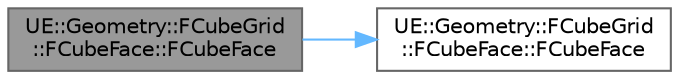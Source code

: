 digraph "UE::Geometry::FCubeGrid::FCubeFace::FCubeFace"
{
 // INTERACTIVE_SVG=YES
 // LATEX_PDF_SIZE
  bgcolor="transparent";
  edge [fontname=Helvetica,fontsize=10,labelfontname=Helvetica,labelfontsize=10];
  node [fontname=Helvetica,fontsize=10,shape=box,height=0.2,width=0.4];
  rankdir="LR";
  Node1 [id="Node000001",label="UE::Geometry::FCubeGrid\l::FCubeFace::FCubeFace",height=0.2,width=0.4,color="gray40", fillcolor="grey60", style="filled", fontcolor="black",tooltip=" "];
  Node1 -> Node2 [id="edge1_Node000001_Node000002",color="steelblue1",style="solid",tooltip=" "];
  Node2 [id="Node000002",label="UE::Geometry::FCubeGrid\l::FCubeFace::FCubeFace",height=0.2,width=0.4,color="grey40", fillcolor="white", style="filled",URL="$dc/d03/classUE_1_1Geometry_1_1FCubeGrid_1_1FCubeFace.html#a41b44c1c6947fcda0bbdd00e66cdb6f6",tooltip=" "];
}
